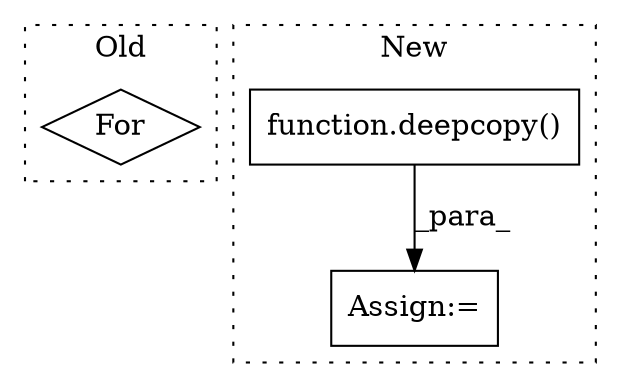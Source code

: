 digraph G {
subgraph cluster0 {
1 [label="For" a="107" s="8364,8394" l="4,22" shape="diamond"];
label = "Old";
style="dotted";
}
subgraph cluster1 {
2 [label="function.deepcopy()" a="75" s="8342,8368" l="9,1" shape="box"];
3 [label="Assign:=" a="68" s="8339" l="3" shape="box"];
label = "New";
style="dotted";
}
2 -> 3 [label="_para_"];
}